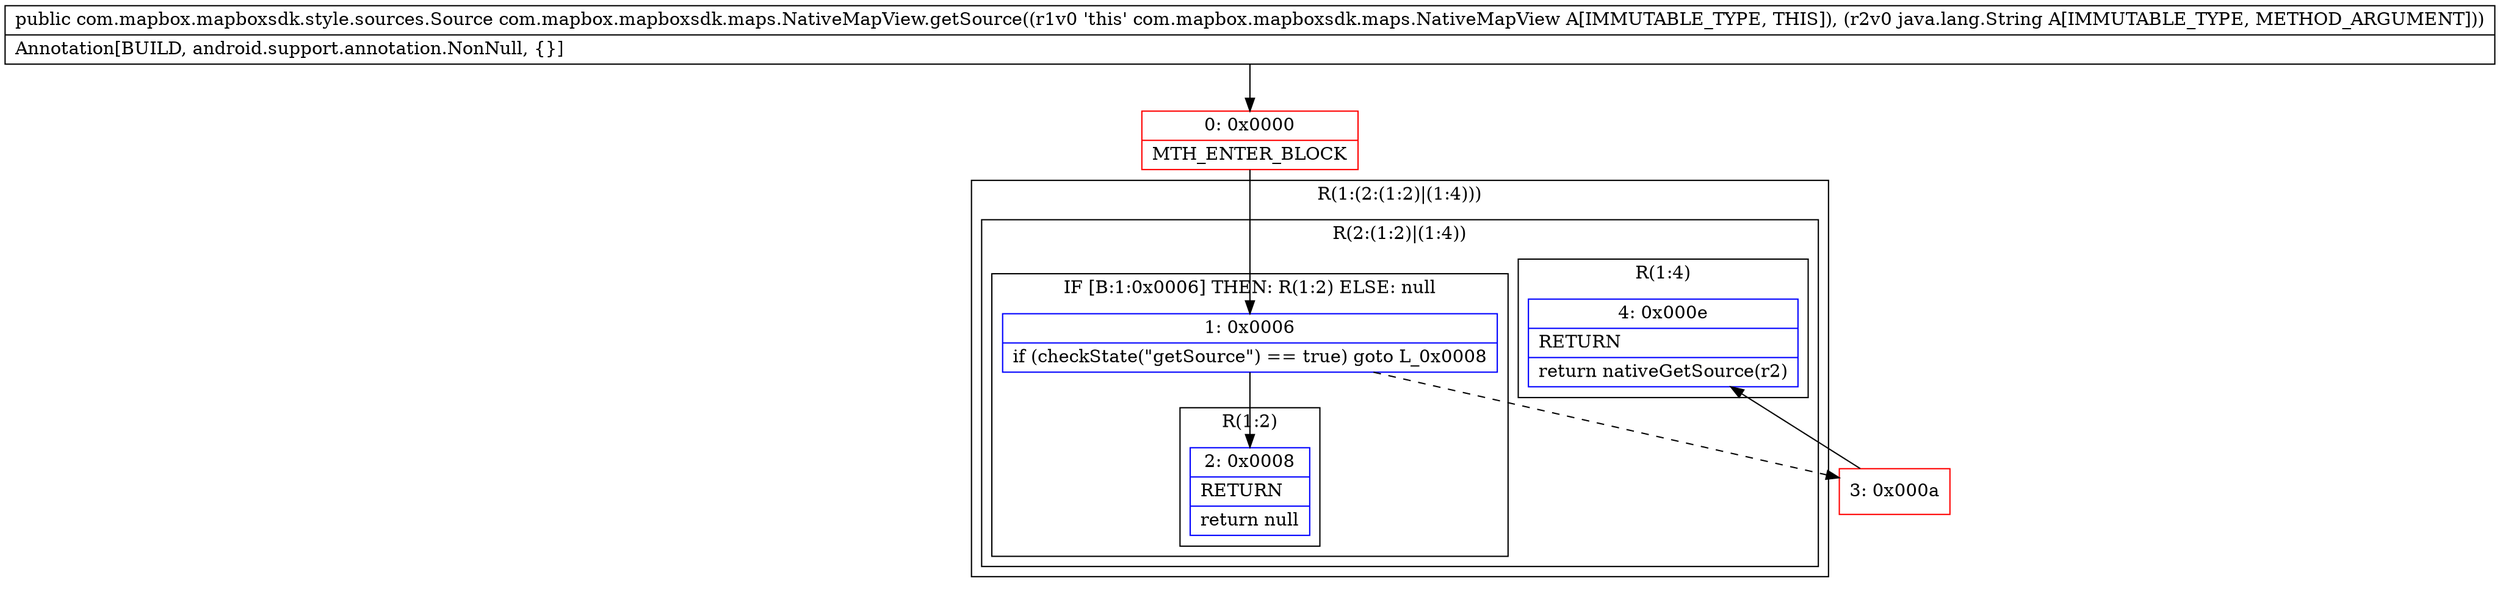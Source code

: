 digraph "CFG forcom.mapbox.mapboxsdk.maps.NativeMapView.getSource(Ljava\/lang\/String;)Lcom\/mapbox\/mapboxsdk\/style\/sources\/Source;" {
subgraph cluster_Region_501880890 {
label = "R(1:(2:(1:2)|(1:4)))";
node [shape=record,color=blue];
subgraph cluster_Region_1021742729 {
label = "R(2:(1:2)|(1:4))";
node [shape=record,color=blue];
subgraph cluster_IfRegion_1181391328 {
label = "IF [B:1:0x0006] THEN: R(1:2) ELSE: null";
node [shape=record,color=blue];
Node_1 [shape=record,label="{1\:\ 0x0006|if (checkState(\"getSource\") == true) goto L_0x0008\l}"];
subgraph cluster_Region_1154482631 {
label = "R(1:2)";
node [shape=record,color=blue];
Node_2 [shape=record,label="{2\:\ 0x0008|RETURN\l|return null\l}"];
}
}
subgraph cluster_Region_154598063 {
label = "R(1:4)";
node [shape=record,color=blue];
Node_4 [shape=record,label="{4\:\ 0x000e|RETURN\l|return nativeGetSource(r2)\l}"];
}
}
}
Node_0 [shape=record,color=red,label="{0\:\ 0x0000|MTH_ENTER_BLOCK\l}"];
Node_3 [shape=record,color=red,label="{3\:\ 0x000a}"];
MethodNode[shape=record,label="{public com.mapbox.mapboxsdk.style.sources.Source com.mapbox.mapboxsdk.maps.NativeMapView.getSource((r1v0 'this' com.mapbox.mapboxsdk.maps.NativeMapView A[IMMUTABLE_TYPE, THIS]), (r2v0 java.lang.String A[IMMUTABLE_TYPE, METHOD_ARGUMENT]))  | Annotation[BUILD, android.support.annotation.NonNull, \{\}]\l}"];
MethodNode -> Node_0;
Node_1 -> Node_2;
Node_1 -> Node_3[style=dashed];
Node_0 -> Node_1;
Node_3 -> Node_4;
}

